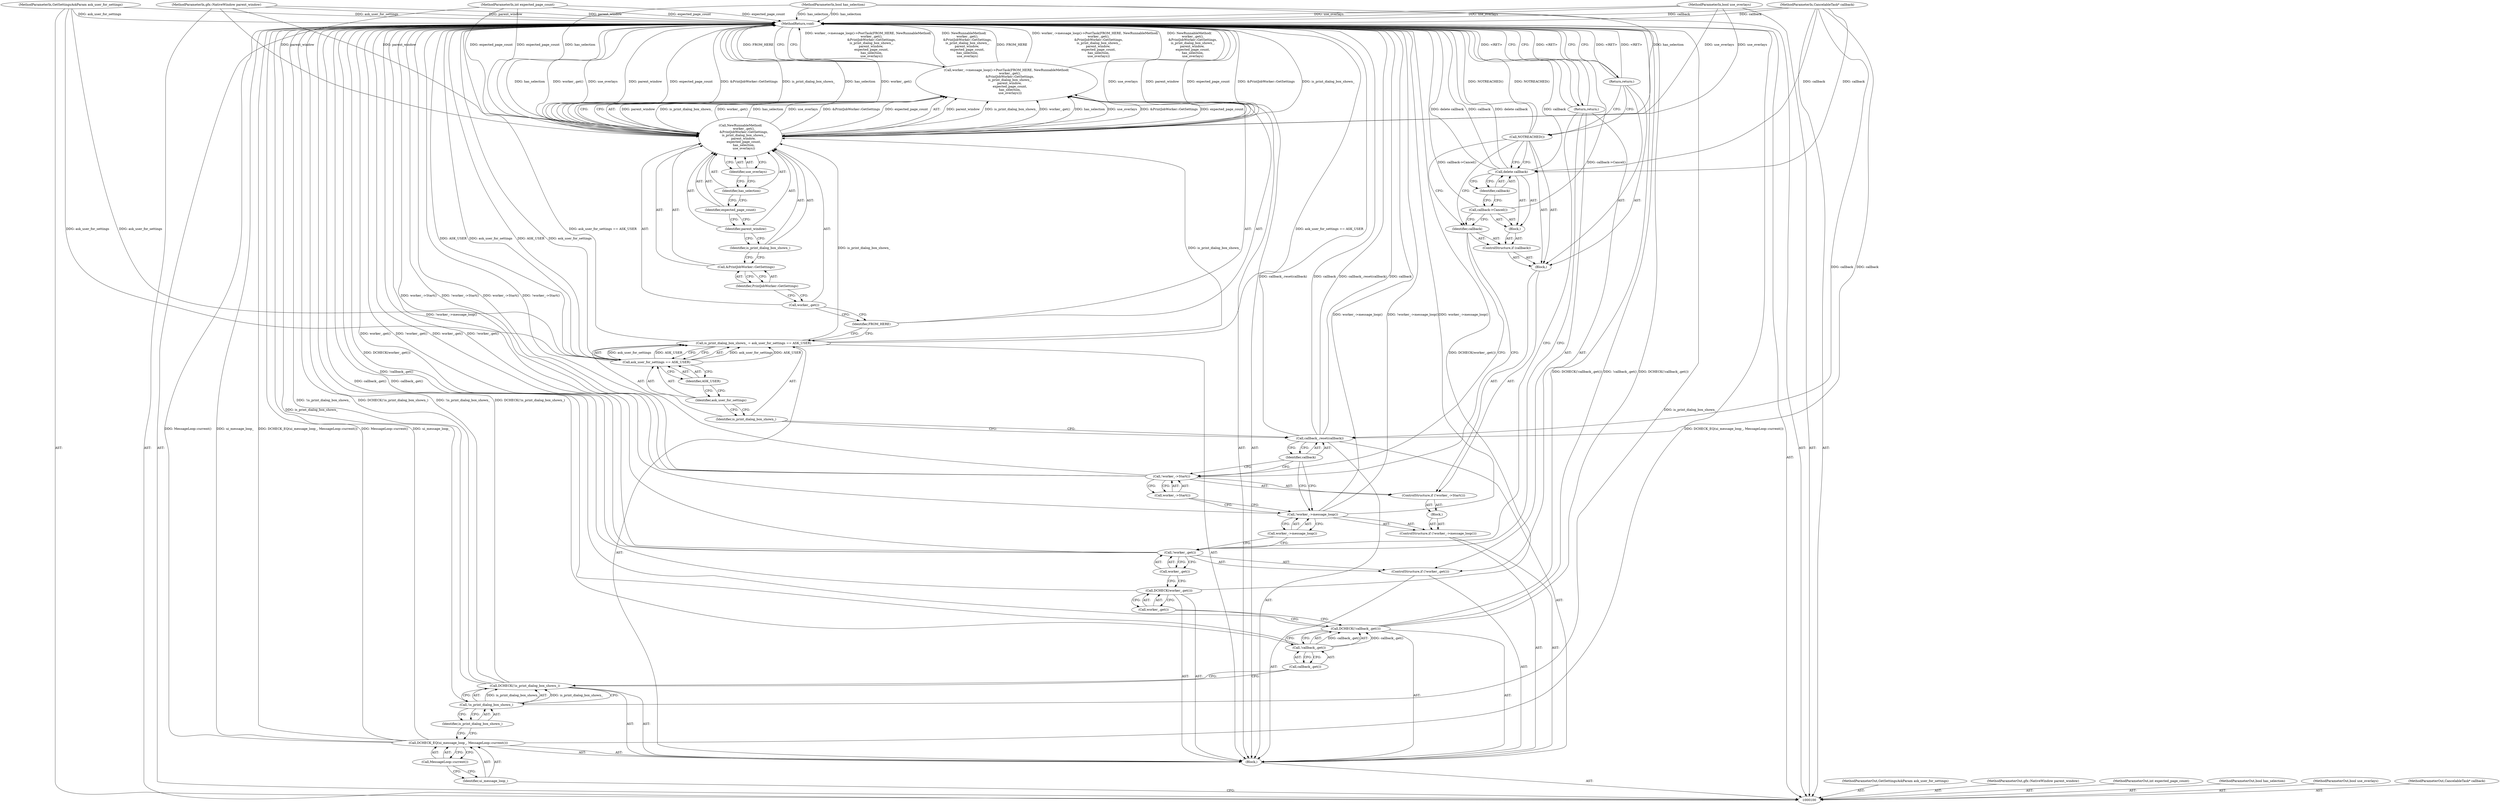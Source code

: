 digraph "1_Chrome_fc790462b4f248712bbc8c3734664dd6b05f80f2_1" {
"1000157" [label="(MethodReturn,void)"];
"1000101" [label="(MethodParameterIn,GetSettingsAskParam ask_user_for_settings)"];
"1000237" [label="(MethodParameterOut,GetSettingsAskParam ask_user_for_settings)"];
"1000117" [label="(Call,DCHECK(worker_.get()))"];
"1000118" [label="(Call,worker_.get())"];
"1000119" [label="(ControlStructure,if (!worker_.get()))"];
"1000120" [label="(Call,!worker_.get())"];
"1000121" [label="(Call,worker_.get())"];
"1000122" [label="(Return,return;)"];
"1000123" [label="(ControlStructure,if (!worker_->message_loop()))"];
"1000126" [label="(Block,)"];
"1000124" [label="(Call,!worker_->message_loop())"];
"1000125" [label="(Call,worker_->message_loop())"];
"1000130" [label="(Block,)"];
"1000127" [label="(ControlStructure,if (!worker_->Start()))"];
"1000128" [label="(Call,!worker_->Start())"];
"1000129" [label="(Call,worker_->Start())"];
"1000132" [label="(Identifier,callback)"];
"1000133" [label="(Block,)"];
"1000131" [label="(ControlStructure,if (callback))"];
"1000134" [label="(Call,callback->Cancel())"];
"1000136" [label="(Identifier,callback)"];
"1000135" [label="(Call,delete callback)"];
"1000137" [label="(Call,NOTREACHED())"];
"1000102" [label="(MethodParameterIn,gfx::NativeWindow parent_window)"];
"1000238" [label="(MethodParameterOut,gfx::NativeWindow parent_window)"];
"1000138" [label="(Return,return;)"];
"1000140" [label="(Identifier,callback)"];
"1000139" [label="(Call,callback_.reset(callback))"];
"1000141" [label="(Call,is_print_dialog_box_shown_ = ask_user_for_settings == ASK_USER)"];
"1000142" [label="(Identifier,is_print_dialog_box_shown_)"];
"1000143" [label="(Call,ask_user_for_settings == ASK_USER)"];
"1000144" [label="(Identifier,ask_user_for_settings)"];
"1000145" [label="(Identifier,ASK_USER)"];
"1000146" [label="(Call,worker_->message_loop()->PostTask(FROM_HERE, NewRunnableMethod(\n       worker_.get(),\n       &PrintJobWorker::GetSettings,\n       is_print_dialog_box_shown_,\n      parent_window,\n       expected_page_count,\n       has_selection,\n       use_overlays)))"];
"1000147" [label="(Identifier,FROM_HERE)"];
"1000148" [label="(Call,NewRunnableMethod(\n       worker_.get(),\n       &PrintJobWorker::GetSettings,\n       is_print_dialog_box_shown_,\n      parent_window,\n       expected_page_count,\n       has_selection,\n       use_overlays))"];
"1000149" [label="(Call,worker_.get())"];
"1000150" [label="(Call,&PrintJobWorker::GetSettings)"];
"1000151" [label="(Identifier,PrintJobWorker::GetSettings)"];
"1000152" [label="(Identifier,is_print_dialog_box_shown_)"];
"1000103" [label="(MethodParameterIn,int expected_page_count)"];
"1000239" [label="(MethodParameterOut,int expected_page_count)"];
"1000153" [label="(Identifier,parent_window)"];
"1000154" [label="(Identifier,expected_page_count)"];
"1000155" [label="(Identifier,has_selection)"];
"1000156" [label="(Identifier,use_overlays)"];
"1000104" [label="(MethodParameterIn,bool has_selection)"];
"1000240" [label="(MethodParameterOut,bool has_selection)"];
"1000105" [label="(MethodParameterIn,bool use_overlays)"];
"1000241" [label="(MethodParameterOut,bool use_overlays)"];
"1000106" [label="(MethodParameterIn,CancelableTask* callback)"];
"1000242" [label="(MethodParameterOut,CancelableTask* callback)"];
"1000107" [label="(Block,)"];
"1000109" [label="(Identifier,ui_message_loop_)"];
"1000108" [label="(Call,DCHECK_EQ(ui_message_loop_, MessageLoop::current()))"];
"1000110" [label="(Call,MessageLoop::current())"];
"1000113" [label="(Identifier,is_print_dialog_box_shown_)"];
"1000111" [label="(Call,DCHECK(!is_print_dialog_box_shown_))"];
"1000112" [label="(Call,!is_print_dialog_box_shown_)"];
"1000116" [label="(Call,callback_.get())"];
"1000114" [label="(Call,DCHECK(!callback_.get()))"];
"1000115" [label="(Call,!callback_.get())"];
"1000157" -> "1000100"  [label="AST: "];
"1000157" -> "1000122"  [label="CFG: "];
"1000157" -> "1000138"  [label="CFG: "];
"1000157" -> "1000146"  [label="CFG: "];
"1000122" -> "1000157"  [label="DDG: <RET>"];
"1000138" -> "1000157"  [label="DDG: <RET>"];
"1000117" -> "1000157"  [label="DDG: DCHECK(worker_.get())"];
"1000124" -> "1000157"  [label="DDG: worker_->message_loop()"];
"1000124" -> "1000157"  [label="DDG: !worker_->message_loop()"];
"1000108" -> "1000157"  [label="DDG: DCHECK_EQ(ui_message_loop_, MessageLoop::current())"];
"1000108" -> "1000157"  [label="DDG: MessageLoop::current()"];
"1000108" -> "1000157"  [label="DDG: ui_message_loop_"];
"1000104" -> "1000157"  [label="DDG: has_selection"];
"1000105" -> "1000157"  [label="DDG: use_overlays"];
"1000114" -> "1000157"  [label="DDG: DCHECK(!callback_.get())"];
"1000114" -> "1000157"  [label="DDG: !callback_.get()"];
"1000148" -> "1000157"  [label="DDG: parent_window"];
"1000148" -> "1000157"  [label="DDG: expected_page_count"];
"1000148" -> "1000157"  [label="DDG: &PrintJobWorker::GetSettings"];
"1000148" -> "1000157"  [label="DDG: is_print_dialog_box_shown_"];
"1000148" -> "1000157"  [label="DDG: has_selection"];
"1000148" -> "1000157"  [label="DDG: worker_.get()"];
"1000148" -> "1000157"  [label="DDG: use_overlays"];
"1000146" -> "1000157"  [label="DDG: worker_->message_loop()->PostTask(FROM_HERE, NewRunnableMethod(\n       worker_.get(),\n       &PrintJobWorker::GetSettings,\n       is_print_dialog_box_shown_,\n      parent_window,\n       expected_page_count,\n       has_selection,\n       use_overlays))"];
"1000146" -> "1000157"  [label="DDG: NewRunnableMethod(\n       worker_.get(),\n       &PrintJobWorker::GetSettings,\n       is_print_dialog_box_shown_,\n      parent_window,\n       expected_page_count,\n       has_selection,\n       use_overlays)"];
"1000146" -> "1000157"  [label="DDG: FROM_HERE"];
"1000139" -> "1000157"  [label="DDG: callback_.reset(callback)"];
"1000139" -> "1000157"  [label="DDG: callback"];
"1000128" -> "1000157"  [label="DDG: worker_->Start()"];
"1000128" -> "1000157"  [label="DDG: !worker_->Start()"];
"1000103" -> "1000157"  [label="DDG: expected_page_count"];
"1000143" -> "1000157"  [label="DDG: ask_user_for_settings"];
"1000143" -> "1000157"  [label="DDG: ASK_USER"];
"1000134" -> "1000157"  [label="DDG: callback->Cancel()"];
"1000120" -> "1000157"  [label="DDG: worker_.get()"];
"1000120" -> "1000157"  [label="DDG: !worker_.get()"];
"1000102" -> "1000157"  [label="DDG: parent_window"];
"1000111" -> "1000157"  [label="DDG: !is_print_dialog_box_shown_"];
"1000111" -> "1000157"  [label="DDG: DCHECK(!is_print_dialog_box_shown_)"];
"1000135" -> "1000157"  [label="DDG: delete callback"];
"1000135" -> "1000157"  [label="DDG: callback"];
"1000112" -> "1000157"  [label="DDG: is_print_dialog_box_shown_"];
"1000101" -> "1000157"  [label="DDG: ask_user_for_settings"];
"1000141" -> "1000157"  [label="DDG: ask_user_for_settings == ASK_USER"];
"1000115" -> "1000157"  [label="DDG: callback_.get()"];
"1000137" -> "1000157"  [label="DDG: NOTREACHED()"];
"1000106" -> "1000157"  [label="DDG: callback"];
"1000101" -> "1000100"  [label="AST: "];
"1000101" -> "1000157"  [label="DDG: ask_user_for_settings"];
"1000101" -> "1000143"  [label="DDG: ask_user_for_settings"];
"1000237" -> "1000100"  [label="AST: "];
"1000117" -> "1000107"  [label="AST: "];
"1000117" -> "1000118"  [label="CFG: "];
"1000118" -> "1000117"  [label="AST: "];
"1000121" -> "1000117"  [label="CFG: "];
"1000117" -> "1000157"  [label="DDG: DCHECK(worker_.get())"];
"1000118" -> "1000117"  [label="AST: "];
"1000118" -> "1000114"  [label="CFG: "];
"1000117" -> "1000118"  [label="CFG: "];
"1000119" -> "1000107"  [label="AST: "];
"1000120" -> "1000119"  [label="AST: "];
"1000122" -> "1000119"  [label="AST: "];
"1000120" -> "1000119"  [label="AST: "];
"1000120" -> "1000121"  [label="CFG: "];
"1000121" -> "1000120"  [label="AST: "];
"1000122" -> "1000120"  [label="CFG: "];
"1000125" -> "1000120"  [label="CFG: "];
"1000120" -> "1000157"  [label="DDG: worker_.get()"];
"1000120" -> "1000157"  [label="DDG: !worker_.get()"];
"1000121" -> "1000120"  [label="AST: "];
"1000121" -> "1000117"  [label="CFG: "];
"1000120" -> "1000121"  [label="CFG: "];
"1000122" -> "1000119"  [label="AST: "];
"1000122" -> "1000120"  [label="CFG: "];
"1000157" -> "1000122"  [label="CFG: "];
"1000122" -> "1000157"  [label="DDG: <RET>"];
"1000123" -> "1000107"  [label="AST: "];
"1000124" -> "1000123"  [label="AST: "];
"1000126" -> "1000123"  [label="AST: "];
"1000126" -> "1000123"  [label="AST: "];
"1000127" -> "1000126"  [label="AST: "];
"1000124" -> "1000123"  [label="AST: "];
"1000124" -> "1000125"  [label="CFG: "];
"1000125" -> "1000124"  [label="AST: "];
"1000129" -> "1000124"  [label="CFG: "];
"1000140" -> "1000124"  [label="CFG: "];
"1000124" -> "1000157"  [label="DDG: worker_->message_loop()"];
"1000124" -> "1000157"  [label="DDG: !worker_->message_loop()"];
"1000125" -> "1000124"  [label="AST: "];
"1000125" -> "1000120"  [label="CFG: "];
"1000124" -> "1000125"  [label="CFG: "];
"1000130" -> "1000127"  [label="AST: "];
"1000131" -> "1000130"  [label="AST: "];
"1000137" -> "1000130"  [label="AST: "];
"1000138" -> "1000130"  [label="AST: "];
"1000127" -> "1000126"  [label="AST: "];
"1000128" -> "1000127"  [label="AST: "];
"1000130" -> "1000127"  [label="AST: "];
"1000128" -> "1000127"  [label="AST: "];
"1000128" -> "1000129"  [label="CFG: "];
"1000129" -> "1000128"  [label="AST: "];
"1000132" -> "1000128"  [label="CFG: "];
"1000140" -> "1000128"  [label="CFG: "];
"1000128" -> "1000157"  [label="DDG: worker_->Start()"];
"1000128" -> "1000157"  [label="DDG: !worker_->Start()"];
"1000129" -> "1000128"  [label="AST: "];
"1000129" -> "1000124"  [label="CFG: "];
"1000128" -> "1000129"  [label="CFG: "];
"1000132" -> "1000131"  [label="AST: "];
"1000132" -> "1000128"  [label="CFG: "];
"1000134" -> "1000132"  [label="CFG: "];
"1000137" -> "1000132"  [label="CFG: "];
"1000133" -> "1000131"  [label="AST: "];
"1000134" -> "1000133"  [label="AST: "];
"1000135" -> "1000133"  [label="AST: "];
"1000131" -> "1000130"  [label="AST: "];
"1000132" -> "1000131"  [label="AST: "];
"1000133" -> "1000131"  [label="AST: "];
"1000134" -> "1000133"  [label="AST: "];
"1000134" -> "1000132"  [label="CFG: "];
"1000136" -> "1000134"  [label="CFG: "];
"1000134" -> "1000157"  [label="DDG: callback->Cancel()"];
"1000136" -> "1000135"  [label="AST: "];
"1000136" -> "1000134"  [label="CFG: "];
"1000135" -> "1000136"  [label="CFG: "];
"1000135" -> "1000133"  [label="AST: "];
"1000135" -> "1000136"  [label="CFG: "];
"1000136" -> "1000135"  [label="AST: "];
"1000137" -> "1000135"  [label="CFG: "];
"1000135" -> "1000157"  [label="DDG: delete callback"];
"1000135" -> "1000157"  [label="DDG: callback"];
"1000106" -> "1000135"  [label="DDG: callback"];
"1000137" -> "1000130"  [label="AST: "];
"1000137" -> "1000135"  [label="CFG: "];
"1000137" -> "1000132"  [label="CFG: "];
"1000138" -> "1000137"  [label="CFG: "];
"1000137" -> "1000157"  [label="DDG: NOTREACHED()"];
"1000102" -> "1000100"  [label="AST: "];
"1000102" -> "1000157"  [label="DDG: parent_window"];
"1000102" -> "1000148"  [label="DDG: parent_window"];
"1000238" -> "1000100"  [label="AST: "];
"1000138" -> "1000130"  [label="AST: "];
"1000138" -> "1000137"  [label="CFG: "];
"1000157" -> "1000138"  [label="CFG: "];
"1000138" -> "1000157"  [label="DDG: <RET>"];
"1000140" -> "1000139"  [label="AST: "];
"1000140" -> "1000128"  [label="CFG: "];
"1000140" -> "1000124"  [label="CFG: "];
"1000139" -> "1000140"  [label="CFG: "];
"1000139" -> "1000107"  [label="AST: "];
"1000139" -> "1000140"  [label="CFG: "];
"1000140" -> "1000139"  [label="AST: "];
"1000142" -> "1000139"  [label="CFG: "];
"1000139" -> "1000157"  [label="DDG: callback_.reset(callback)"];
"1000139" -> "1000157"  [label="DDG: callback"];
"1000106" -> "1000139"  [label="DDG: callback"];
"1000141" -> "1000107"  [label="AST: "];
"1000141" -> "1000143"  [label="CFG: "];
"1000142" -> "1000141"  [label="AST: "];
"1000143" -> "1000141"  [label="AST: "];
"1000147" -> "1000141"  [label="CFG: "];
"1000141" -> "1000157"  [label="DDG: ask_user_for_settings == ASK_USER"];
"1000143" -> "1000141"  [label="DDG: ask_user_for_settings"];
"1000143" -> "1000141"  [label="DDG: ASK_USER"];
"1000141" -> "1000148"  [label="DDG: is_print_dialog_box_shown_"];
"1000142" -> "1000141"  [label="AST: "];
"1000142" -> "1000139"  [label="CFG: "];
"1000144" -> "1000142"  [label="CFG: "];
"1000143" -> "1000141"  [label="AST: "];
"1000143" -> "1000145"  [label="CFG: "];
"1000144" -> "1000143"  [label="AST: "];
"1000145" -> "1000143"  [label="AST: "];
"1000141" -> "1000143"  [label="CFG: "];
"1000143" -> "1000157"  [label="DDG: ask_user_for_settings"];
"1000143" -> "1000157"  [label="DDG: ASK_USER"];
"1000143" -> "1000141"  [label="DDG: ask_user_for_settings"];
"1000143" -> "1000141"  [label="DDG: ASK_USER"];
"1000101" -> "1000143"  [label="DDG: ask_user_for_settings"];
"1000144" -> "1000143"  [label="AST: "];
"1000144" -> "1000142"  [label="CFG: "];
"1000145" -> "1000144"  [label="CFG: "];
"1000145" -> "1000143"  [label="AST: "];
"1000145" -> "1000144"  [label="CFG: "];
"1000143" -> "1000145"  [label="CFG: "];
"1000146" -> "1000107"  [label="AST: "];
"1000146" -> "1000148"  [label="CFG: "];
"1000147" -> "1000146"  [label="AST: "];
"1000148" -> "1000146"  [label="AST: "];
"1000157" -> "1000146"  [label="CFG: "];
"1000146" -> "1000157"  [label="DDG: worker_->message_loop()->PostTask(FROM_HERE, NewRunnableMethod(\n       worker_.get(),\n       &PrintJobWorker::GetSettings,\n       is_print_dialog_box_shown_,\n      parent_window,\n       expected_page_count,\n       has_selection,\n       use_overlays))"];
"1000146" -> "1000157"  [label="DDG: NewRunnableMethod(\n       worker_.get(),\n       &PrintJobWorker::GetSettings,\n       is_print_dialog_box_shown_,\n      parent_window,\n       expected_page_count,\n       has_selection,\n       use_overlays)"];
"1000146" -> "1000157"  [label="DDG: FROM_HERE"];
"1000148" -> "1000146"  [label="DDG: parent_window"];
"1000148" -> "1000146"  [label="DDG: is_print_dialog_box_shown_"];
"1000148" -> "1000146"  [label="DDG: worker_.get()"];
"1000148" -> "1000146"  [label="DDG: has_selection"];
"1000148" -> "1000146"  [label="DDG: use_overlays"];
"1000148" -> "1000146"  [label="DDG: &PrintJobWorker::GetSettings"];
"1000148" -> "1000146"  [label="DDG: expected_page_count"];
"1000147" -> "1000146"  [label="AST: "];
"1000147" -> "1000141"  [label="CFG: "];
"1000149" -> "1000147"  [label="CFG: "];
"1000148" -> "1000146"  [label="AST: "];
"1000148" -> "1000156"  [label="CFG: "];
"1000149" -> "1000148"  [label="AST: "];
"1000150" -> "1000148"  [label="AST: "];
"1000152" -> "1000148"  [label="AST: "];
"1000153" -> "1000148"  [label="AST: "];
"1000154" -> "1000148"  [label="AST: "];
"1000155" -> "1000148"  [label="AST: "];
"1000156" -> "1000148"  [label="AST: "];
"1000146" -> "1000148"  [label="CFG: "];
"1000148" -> "1000157"  [label="DDG: parent_window"];
"1000148" -> "1000157"  [label="DDG: expected_page_count"];
"1000148" -> "1000157"  [label="DDG: &PrintJobWorker::GetSettings"];
"1000148" -> "1000157"  [label="DDG: is_print_dialog_box_shown_"];
"1000148" -> "1000157"  [label="DDG: has_selection"];
"1000148" -> "1000157"  [label="DDG: worker_.get()"];
"1000148" -> "1000157"  [label="DDG: use_overlays"];
"1000148" -> "1000146"  [label="DDG: parent_window"];
"1000148" -> "1000146"  [label="DDG: is_print_dialog_box_shown_"];
"1000148" -> "1000146"  [label="DDG: worker_.get()"];
"1000148" -> "1000146"  [label="DDG: has_selection"];
"1000148" -> "1000146"  [label="DDG: use_overlays"];
"1000148" -> "1000146"  [label="DDG: &PrintJobWorker::GetSettings"];
"1000148" -> "1000146"  [label="DDG: expected_page_count"];
"1000141" -> "1000148"  [label="DDG: is_print_dialog_box_shown_"];
"1000102" -> "1000148"  [label="DDG: parent_window"];
"1000103" -> "1000148"  [label="DDG: expected_page_count"];
"1000104" -> "1000148"  [label="DDG: has_selection"];
"1000105" -> "1000148"  [label="DDG: use_overlays"];
"1000149" -> "1000148"  [label="AST: "];
"1000149" -> "1000147"  [label="CFG: "];
"1000151" -> "1000149"  [label="CFG: "];
"1000150" -> "1000148"  [label="AST: "];
"1000150" -> "1000151"  [label="CFG: "];
"1000151" -> "1000150"  [label="AST: "];
"1000152" -> "1000150"  [label="CFG: "];
"1000151" -> "1000150"  [label="AST: "];
"1000151" -> "1000149"  [label="CFG: "];
"1000150" -> "1000151"  [label="CFG: "];
"1000152" -> "1000148"  [label="AST: "];
"1000152" -> "1000150"  [label="CFG: "];
"1000153" -> "1000152"  [label="CFG: "];
"1000103" -> "1000100"  [label="AST: "];
"1000103" -> "1000157"  [label="DDG: expected_page_count"];
"1000103" -> "1000148"  [label="DDG: expected_page_count"];
"1000239" -> "1000100"  [label="AST: "];
"1000153" -> "1000148"  [label="AST: "];
"1000153" -> "1000152"  [label="CFG: "];
"1000154" -> "1000153"  [label="CFG: "];
"1000154" -> "1000148"  [label="AST: "];
"1000154" -> "1000153"  [label="CFG: "];
"1000155" -> "1000154"  [label="CFG: "];
"1000155" -> "1000148"  [label="AST: "];
"1000155" -> "1000154"  [label="CFG: "];
"1000156" -> "1000155"  [label="CFG: "];
"1000156" -> "1000148"  [label="AST: "];
"1000156" -> "1000155"  [label="CFG: "];
"1000148" -> "1000156"  [label="CFG: "];
"1000104" -> "1000100"  [label="AST: "];
"1000104" -> "1000157"  [label="DDG: has_selection"];
"1000104" -> "1000148"  [label="DDG: has_selection"];
"1000240" -> "1000100"  [label="AST: "];
"1000105" -> "1000100"  [label="AST: "];
"1000105" -> "1000157"  [label="DDG: use_overlays"];
"1000105" -> "1000148"  [label="DDG: use_overlays"];
"1000241" -> "1000100"  [label="AST: "];
"1000106" -> "1000100"  [label="AST: "];
"1000106" -> "1000157"  [label="DDG: callback"];
"1000106" -> "1000135"  [label="DDG: callback"];
"1000106" -> "1000139"  [label="DDG: callback"];
"1000242" -> "1000100"  [label="AST: "];
"1000107" -> "1000100"  [label="AST: "];
"1000108" -> "1000107"  [label="AST: "];
"1000111" -> "1000107"  [label="AST: "];
"1000114" -> "1000107"  [label="AST: "];
"1000117" -> "1000107"  [label="AST: "];
"1000119" -> "1000107"  [label="AST: "];
"1000123" -> "1000107"  [label="AST: "];
"1000139" -> "1000107"  [label="AST: "];
"1000141" -> "1000107"  [label="AST: "];
"1000146" -> "1000107"  [label="AST: "];
"1000109" -> "1000108"  [label="AST: "];
"1000109" -> "1000100"  [label="CFG: "];
"1000110" -> "1000109"  [label="CFG: "];
"1000108" -> "1000107"  [label="AST: "];
"1000108" -> "1000110"  [label="CFG: "];
"1000109" -> "1000108"  [label="AST: "];
"1000110" -> "1000108"  [label="AST: "];
"1000113" -> "1000108"  [label="CFG: "];
"1000108" -> "1000157"  [label="DDG: DCHECK_EQ(ui_message_loop_, MessageLoop::current())"];
"1000108" -> "1000157"  [label="DDG: MessageLoop::current()"];
"1000108" -> "1000157"  [label="DDG: ui_message_loop_"];
"1000110" -> "1000108"  [label="AST: "];
"1000110" -> "1000109"  [label="CFG: "];
"1000108" -> "1000110"  [label="CFG: "];
"1000113" -> "1000112"  [label="AST: "];
"1000113" -> "1000108"  [label="CFG: "];
"1000112" -> "1000113"  [label="CFG: "];
"1000111" -> "1000107"  [label="AST: "];
"1000111" -> "1000112"  [label="CFG: "];
"1000112" -> "1000111"  [label="AST: "];
"1000116" -> "1000111"  [label="CFG: "];
"1000111" -> "1000157"  [label="DDG: !is_print_dialog_box_shown_"];
"1000111" -> "1000157"  [label="DDG: DCHECK(!is_print_dialog_box_shown_)"];
"1000112" -> "1000111"  [label="DDG: is_print_dialog_box_shown_"];
"1000112" -> "1000111"  [label="AST: "];
"1000112" -> "1000113"  [label="CFG: "];
"1000113" -> "1000112"  [label="AST: "];
"1000111" -> "1000112"  [label="CFG: "];
"1000112" -> "1000157"  [label="DDG: is_print_dialog_box_shown_"];
"1000112" -> "1000111"  [label="DDG: is_print_dialog_box_shown_"];
"1000116" -> "1000115"  [label="AST: "];
"1000116" -> "1000111"  [label="CFG: "];
"1000115" -> "1000116"  [label="CFG: "];
"1000114" -> "1000107"  [label="AST: "];
"1000114" -> "1000115"  [label="CFG: "];
"1000115" -> "1000114"  [label="AST: "];
"1000118" -> "1000114"  [label="CFG: "];
"1000114" -> "1000157"  [label="DDG: DCHECK(!callback_.get())"];
"1000114" -> "1000157"  [label="DDG: !callback_.get()"];
"1000115" -> "1000114"  [label="DDG: callback_.get()"];
"1000115" -> "1000114"  [label="AST: "];
"1000115" -> "1000116"  [label="CFG: "];
"1000116" -> "1000115"  [label="AST: "];
"1000114" -> "1000115"  [label="CFG: "];
"1000115" -> "1000157"  [label="DDG: callback_.get()"];
"1000115" -> "1000114"  [label="DDG: callback_.get()"];
}
